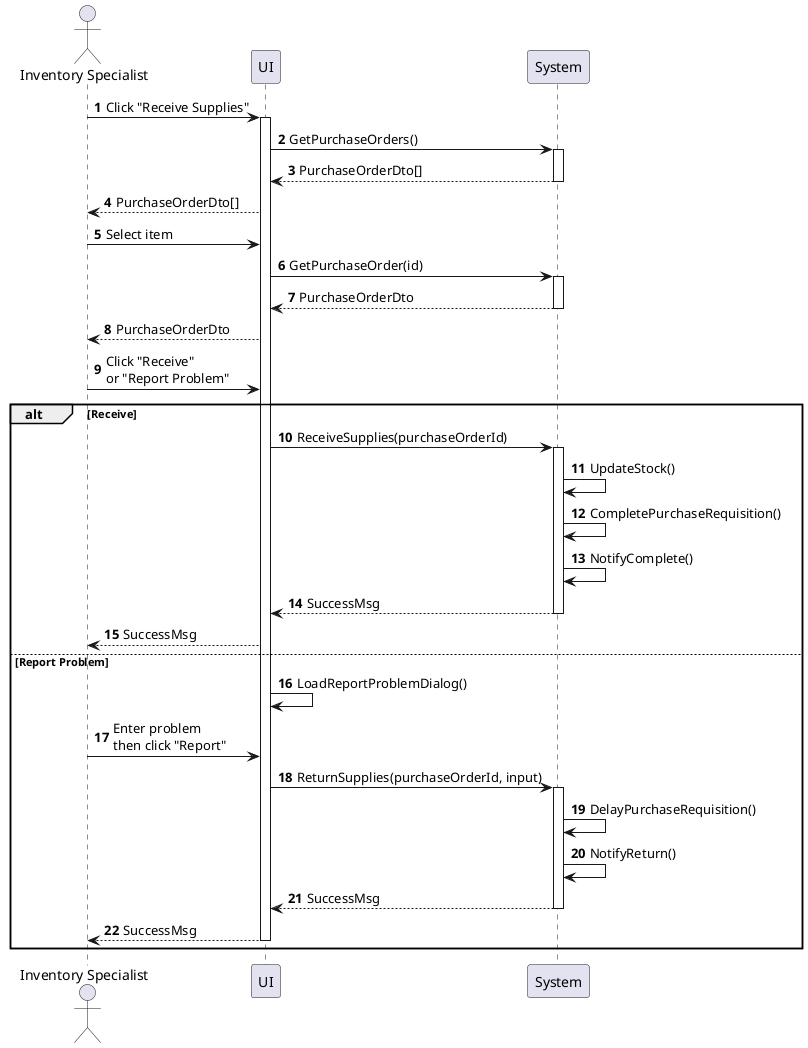 @startuml inventory-supply-receive
autonumber

actor "Inventory Specialist" as a
participant UI as f
participant System as b

a -> f : Click "Receive Supplies"
activate f
f -> b : GetPurchaseOrders()
activate b
return PurchaseOrderDto[]
f --> a : PurchaseOrderDto[]
a -> f : Select item
f -> b : GetPurchaseOrder(id)
activate b
return PurchaseOrderDto
f --> a : PurchaseOrderDto
a -> f : Click "Receive"\nor "Report Problem"

alt Receive
    f -> b : ReceiveSupplies(purchaseOrderId)
    activate b
    b -> b : UpdateStock()
    b -> b : CompletePurchaseRequisition()
    b -> b : NotifyComplete()
    return SuccessMsg
    f --> a : SuccessMsg
else Report Problem
    f -> f : LoadReportProblemDialog()
    a -> f : Enter problem\nthen click "Report"
    f -> b : ReturnSupplies(purchaseOrderId, input)
    activate b
    b -> b : DelayPurchaseRequisition()
    b -> b : NotifyReturn()
    return SuccessMsg
    f --> a : SuccessMsg
    deactivate f
end
@enduml